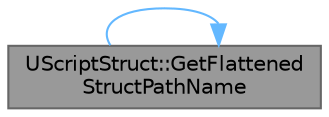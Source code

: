 digraph "UScriptStruct::GetFlattenedStructPathName"
{
 // INTERACTIVE_SVG=YES
 // LATEX_PDF_SIZE
  bgcolor="transparent";
  edge [fontname=Helvetica,fontsize=10,labelfontname=Helvetica,labelfontsize=10];
  node [fontname=Helvetica,fontsize=10,shape=box,height=0.2,width=0.4];
  rankdir="LR";
  Node1 [id="Node000001",label="UScriptStruct::GetFlattened\lStructPathName",height=0.2,width=0.4,color="gray40", fillcolor="grey60", style="filled", fontcolor="black",tooltip="Similar to GetStructPathName() but works with nested structs by using just the package name and struc..."];
  Node1 -> Node1 [id="edge1_Node000001_Node000001",color="steelblue1",style="solid",tooltip=" "];
}
